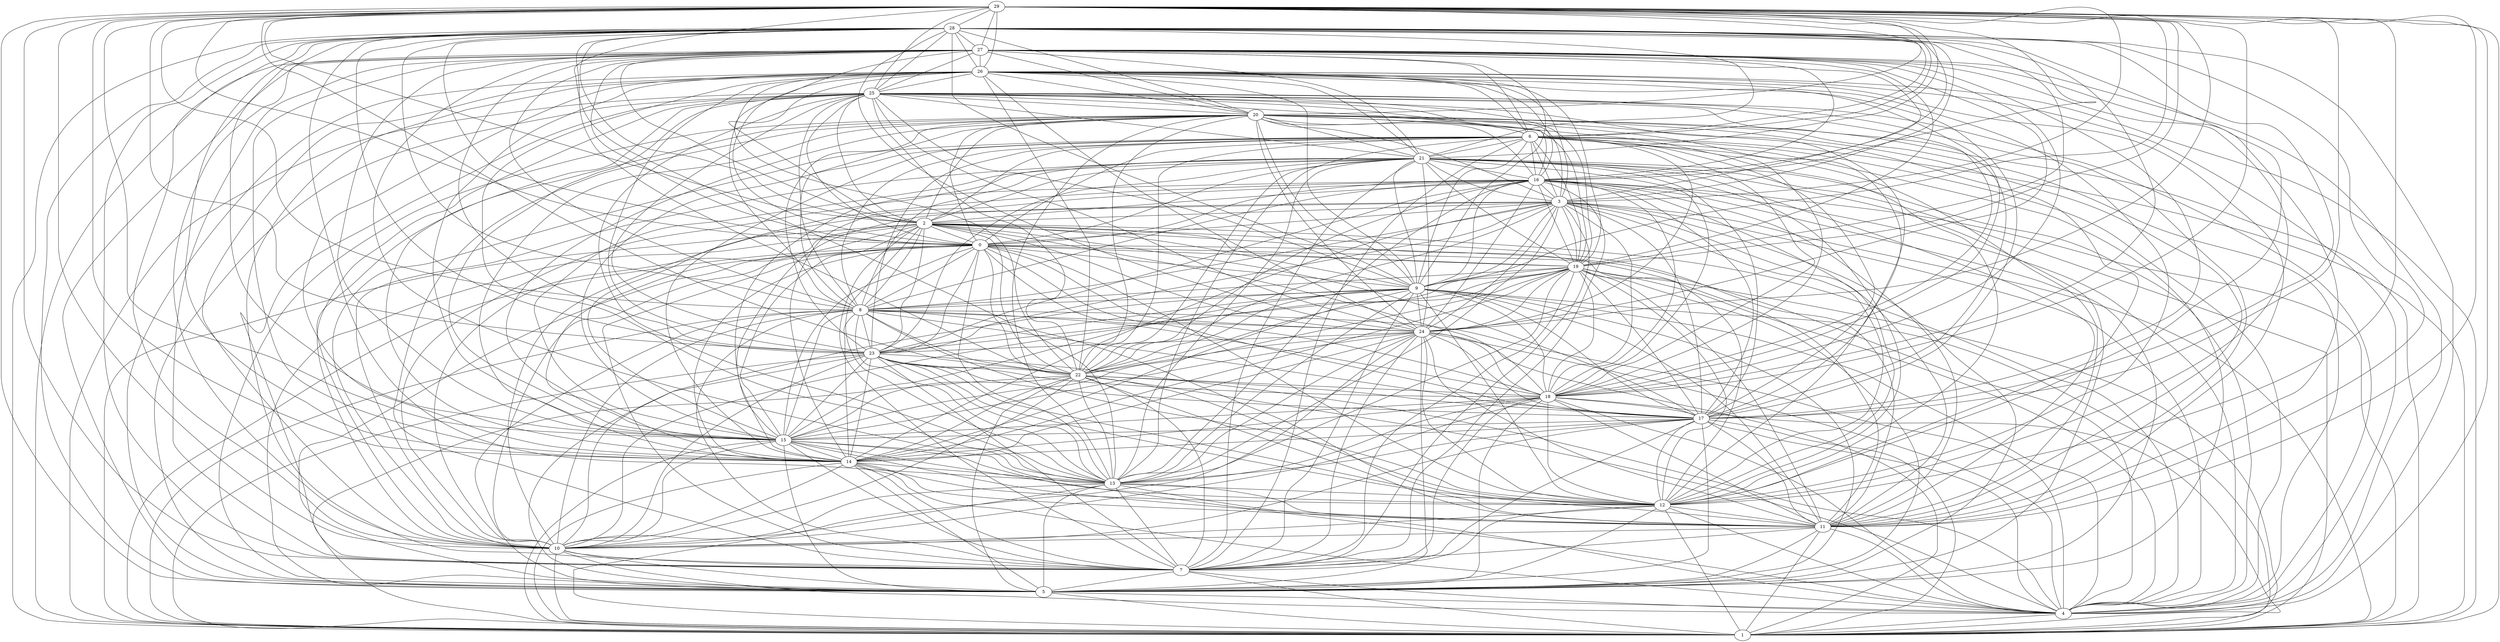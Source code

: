 graph G {
    "25" -- "20";
    "28" -- "6";
    "28" -- "21";
    "20" -- "17";
    "25" -- "7";
    "19" -- "18";
    "26" -- "23";
    "22" -- "11";
    "17" -- "0";
    "17" -- "12";
    "28" -- "1";
    "20" -- "13";
    "27" -- "2";
    "5" -- "4";
    "24" -- "5";
    "23" -- "6";
    "22" -- "7";
    "12" -- "8";
    "14" -- "10";
    "18" -- "8";
    "15" -- "11";
    "19" -- "9";
    "21" -- "1";
    "18" -- "2";
    "14" -- "0";
    "11" -- "3";
    "15" -- "1";
    "12" -- "4";
    "12" -- "2";
    "17" -- "3";
    "14" -- "6";
    "15" -- "7";
    "21" -- "20";
    "29" -- "16";
    "24" -- "17";
    "25" -- "8";
    "20" -- "9";
    "28" -- "24";
    "19" -- "14";
    "19" -- "10";
    "26" -- "11";
    "5" -- "0";
    "29" -- "12";
    "11" -- "4";
    "7" -- "2";
    "10" -- "5";
    "22" -- "3";
    "17" -- "4";
    "27" -- "19";
    "20" -- "5";
    "28" -- "20";
    "20" -- "16";
    "27" -- "6";
    "22" -- "18";
    "29" -- "9";
    "26" -- "14";
    "26" -- "10";
    "19" -- "15";
    "19" -- "11";
    "28" -- "0";
    "20" -- "12";
    "25" -- "1";
    "25" -- "13";
    "24" -- "4";
    "29" -- "5";
    "27" -- "20";
    "18" -- "6";
    "26" -- "21";
    "27" -- "7";
    "29" -- "14";
    "24" -- "15";
    "0" -- "19";
    "12" -- "19";
    "18" -- "1";
    "18" -- "13";
    "25" -- "2";
    "9" -- "0";
    "4" -- "3";
    "7" -- "4";
    "6" -- "5";
    "6" -- "21";
    "16" -- "7";
    "24" -- "16";
    "14" -- "8";
    "15" -- "9";
    "12" -- "10";
    "20" -- "8";
    "17" -- "9";
    "22" -- "10";
    "16" -- "2";
    "13" -- "3";
    "13" -- "1";
    "14" -- "4";
    "10" -- "2";
    "15" -- "5";
    "19" -- "3";
    "12" -- "6";
    "20" -- "4";
    "20" -- "19";
    "9" -- "7";
    "23" -- "20";
    "22" -- "21";
    "29" -- "18";
    "27" -- "8";
    "26" -- "9";
    "17" -- "14";
    "17" -- "10";
    "20" -- "15";
    "28" -- "11";
    "28" -- "26";
    "7" -- "0";
    "6" -- "1";
    "5" -- "2";
    "8" -- "5";
    "24" -- "3";
    "7" -- "6";
    "19" -- "4";
    "29" -- "19";
    "18" -- "5";
    "22" -- "16";
    "25" -- "6";
    "23" -- "17";
    "28" -- "7";
    "28" -- "22";
    "20" -- "18";
    "25" -- "23";
    "24" -- "14";
    "24" -- "10";
    "29" -- "15";
    "21" -- "11";
    "22" -- "12";
    "23" -- "13";
    "28" -- "2";
    "26" -- "4";
    "27" -- "5";
    "16" -- "6";
    "24" -- "21";
    "21" -- "7";
    "23" -- "22";
    "9" -- "8";
    "26" -- "15";
    "21" -- "0";
    "13" -- "12";
    "16" -- "1";
    "16" -- "13";
    "23" -- "2";
    "11" -- "0";
    "6" -- "3";
    "10" -- "1";
    "11" -- "6";
    "18" -- "7";
    "26" -- "16";
    "27" -- "17";
    "13" -- "9";
    "22" -- "8";
    "23" -- "9";
    "25" -- "24";
    "20" -- "10";
    "25" -- "11";
    "2" -- "0";
    "15" -- "3";
    "3" -- "1";
    "8" -- "4";
    "29" -- "28";
    "8" -- "2";
    "13" -- "5";
    "21" -- "3";
    "22" -- "4";
    "22" -- "19";
    "11" -- "7";
    "23" -- "5";
    "17" -- "16";
    "28" -- "17";
    "27" -- "22";
    "27" -- "18";
    "29" -- "8";
    "24" -- "9";
    "23" -- "14";
    "29" -- "25";
    "22" -- "15";
    "25" -- "0";
    "25" -- "12";
    "4" -- "1";
    "28" -- "13";
    "3" -- "2";
    "26" -- "3";
    "29" -- "4";
    "16" -- "5";
    "24" -- "20";
    "29" -- "21";
    "21" -- "17";
    "27" -- "23";
    "23" -- "11";
    "16" -- "0";
    "16" -- "12";
    "29" -- "1";
    "21" -- "13";
    "26" -- "2";
    "25" -- "5";
    "22" -- "6";
    "23" -- "7";
    "11" -- "8";
    "10" -- "9";
    "17" -- "8";
    "12" -- "11";
    "23" -- "0";
    "15" -- "12";
    "22" -- "1";
    "14" -- "13";
    "21" -- "2";
    "13" -- "0";
    "8" -- "3";
    "8" -- "1";
    "15" -- "2";
    "9" -- "6";
    "12" -- "7";
    "28" -- "16";
    "25" -- "17";
    "8" -- "24";
    "21" -- "9";
    "27" -- "24";
    "18" -- "14";
    "18" -- "10";
    "26" -- "25";
    "27" -- "11";
    "4" -- "0";
    "28" -- "12";
    "28" -- "27";
    "10" -- "4";
    "6" -- "2";
    "11" -- "5";
    "23" -- "3";
    "16" -- "4";
    "24" -- "19";
    "21" -- "5";
    "19" -- "16";
    "26" -- "6";
    "18" -- "17";
    "25" -- "22";
    "25" -- "18";
    "28" -- "23";
    "21" -- "14";
    "29" -- "10";
    "16" -- "15";
    "16" -- "11";
    "27" -- "0";
    "27" -- "12";
    "26" -- "1";
    "26" -- "13";
    "28" -- "3";
    "26" -- "20";
    "29" -- "6";
    "27" -- "21";
    "24" -- "7";
    "28" -- "14";
    "25" -- "15";
    "18" -- "0";
    "18" -- "12";
    "19" -- "1";
    "19" -- "13";
    "24" -- "2";
    "8" -- "0";
    "5" -- "3";
    "6" -- "4";
    "7" -- "5";
    "20" -- "6";
    "17" -- "7";
    "8" -- "13";
    "15" -- "10";
    "19" -- "8";
    "14" -- "11";
    "18" -- "9";
    "20" -- "1";
    "19" -- "2";
    "15" -- "0";
    "10" -- "3";
    "14" -- "1";
    "13" -- "4";
    "13" -- "2";
    "16" -- "3";
    "15" -- "6";
    "21" -- "19";
    "14" -- "7";
    "22" -- "20";
    "23" -- "21";
    "28" -- "18";
    "26" -- "8";
    "27" -- "9";
    "29" -- "24";
    "16" -- "14";
    "16" -- "10";
    "21" -- "15";
    "29" -- "11";
    "6" -- "0";
    "7" -- "1";
    "4" -- "2";
    "9" -- "5";
    "25" -- "3";
    "18" -- "4";
    "26" -- "19";
    "19" -- "5";
    "29" -- "20";
    "21" -- "16";
    "24" -- "6";
    "29" -- "7";
    "23" -- "18";
    "28" -- "9";
    "27" -- "14";
    "27" -- "10";
    "18" -- "15";
    "18" -- "11";
    "29" -- "0";
    "21" -- "12";
    "24" -- "1";
    "24" -- "13";
    "25" -- "4";
    "28" -- "5";
    "19" -- "6";
    "25" -- "21";
    "26" -- "7";
    "27" -- "15";
    "20" -- "0";
    "17" -- "1";
    "17" -- "13";
    "22" -- "2";
    "10" -- "0";
    "7" -- "3";
    "11" -- "1";
    "10" -- "6";
    "19" -- "7";
    "25" -- "16";
    "15" -- "8";
    "14" -- "9";
    "13" -- "10";
    "21" -- "8";
    "16" -- "9";
    "15" -- "14";
    "23" -- "10";
    "17" -- "2";
    "1" -- "0";
    "12" -- "3";
    "12" -- "1";
    "15" -- "4";
    "11" -- "2";
    "14" -- "5";
    "18" -- "3";
    "13" -- "6";
    "21" -- "4";
    "23" -- "19";
    "8" -- "7";
    "29" -- "17";
    "26" -- "22";
    "26" -- "18";
    "28" -- "8";
    "25" -- "9";
    "22" -- "14";
    "23" -- "15";
    "29" -- "26";
    "24" -- "0";
    "24" -- "12";
    "5" -- "1";
    "29" -- "13";
    "27" -- "3";
    "28" -- "4";
    "28" -- "19";
    "17" -- "5";
    "16" -- "23";
    "22" -- "17";
    "29" -- "22";
    "21" -- "18";
    "24" -- "23";
    "25" -- "14";
    "25" -- "10";
    "28" -- "15";
    "20" -- "11";
    "23" -- "12";
    "22" -- "13";
    "29" -- "2";
    "27" -- "4";
    "26" -- "5";
    "6" -- "17";
    "20" -- "7";
    "10" -- "8";
    "11" -- "9";
    "16" -- "8";
    "13" -- "11";
    "22" -- "0";
    "14" -- "12";
    "23" -- "1";
    "15" -- "13";
    "20" -- "2";
    "12" -- "0";
    "9" -- "3";
    "9" -- "1";
    "2" -- "14";
    "8" -- "6";
    "13" -- "7";
    "27" -- "16";
    "26" -- "17";
    "12" -- "9";
    "11" -- "10";
    "23" -- "8";
    "22" -- "9";
    "26" -- "24";
    "21" -- "10";
    "27" -- "25";
    "24" -- "11";
    "3" -- "0";
    "14" -- "3";
    "29" -- "27";
    "2" -- "1";
    "9" -- "4";
    "9" -- "2";
    "12" -- "5";
    "3" -- "20";
    "23" -- "4";
    "25" -- "19";
    "10" -- "7";
    "22" -- "5";
    "18" -- "16";
    "19" -- "17";
    "24" -- "22";
    "24" -- "18";
    "29" -- "23";
    "20" -- "14";
    "28" -- "10";
    "28" -- "25";
    "17" -- "15";
    "17" -- "11";
    "27" -- "26";
    "26" -- "0";
    "26" -- "12";
    "27" -- "1";
    "27" -- "13";
    "29" -- "3";
}
